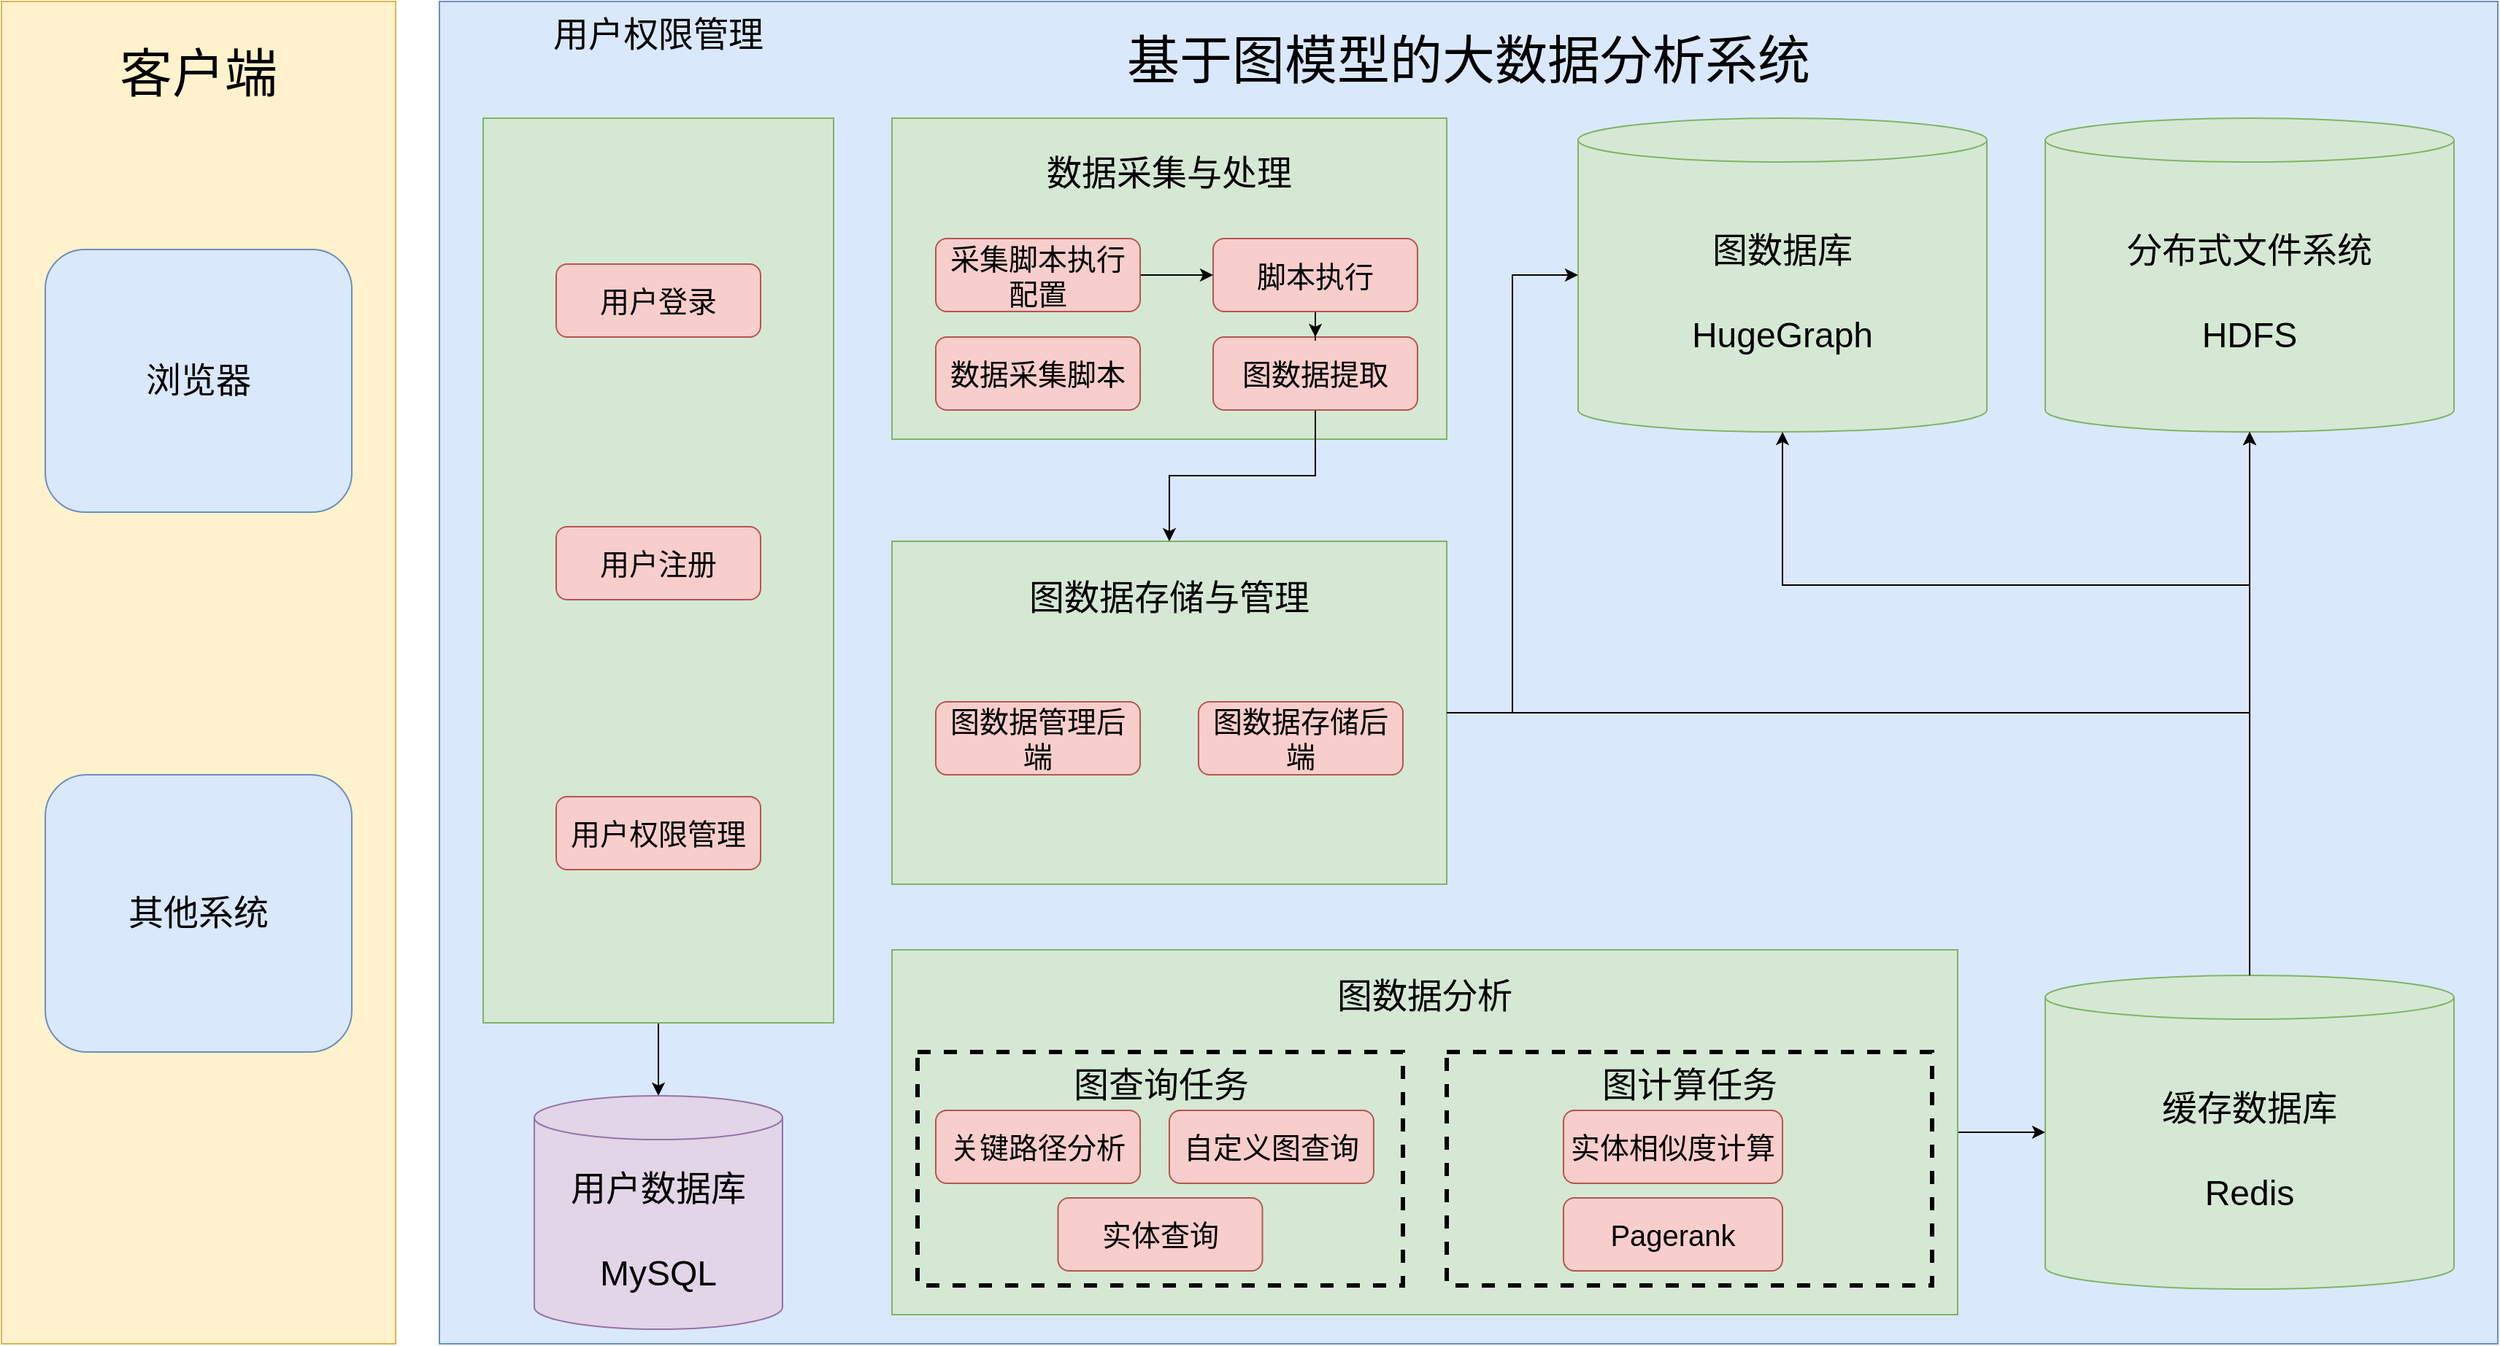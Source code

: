 <mxfile version="22.0.8" type="github">
  <diagram name="第 1 页" id="vgD5ARSbaM8UixqlWzuH">
    <mxGraphModel dx="1820" dy="954" grid="1" gridSize="10" guides="1" tooltips="1" connect="1" arrows="1" fold="1" page="1" pageScale="1" pageWidth="827" pageHeight="1169" math="0" shadow="0">
      <root>
        <mxCell id="0" />
        <mxCell id="1" parent="0" />
        <mxCell id="M6g0nOuOq8iYQuEYcsVi-57" value="&lt;font face=&quot;宋体&quot; style=&quot;font-size: 36px;&quot;&gt;客户端&lt;br&gt;&lt;br&gt;&lt;br&gt;&lt;br&gt;&lt;br&gt;&lt;br&gt;&lt;br&gt;&lt;br&gt;&lt;br&gt;&lt;br&gt;&lt;br&gt;&lt;br&gt;&lt;br&gt;&lt;br&gt;&lt;br&gt;&lt;br&gt;&lt;br&gt;&lt;br&gt;&lt;br&gt;&lt;br&gt;&lt;/font&gt;" style="rounded=0;whiteSpace=wrap;html=1;fillColor=#fff2cc;strokeColor=#d6b656;" parent="1" vertex="1">
          <mxGeometry x="70" y="40" width="270" height="920" as="geometry" />
        </mxCell>
        <mxCell id="M6g0nOuOq8iYQuEYcsVi-1" value="&lt;font style=&quot;font-size: 36px;&quot;&gt;&lt;span style=&quot;font-family: 宋体;&quot;&gt;基于图模型的大数据分析系统&lt;br&gt;&lt;br&gt;&lt;br&gt;&lt;br&gt;&lt;br&gt;&lt;br&gt;&lt;br&gt;&lt;br&gt;&lt;br&gt;&lt;br&gt;&lt;br&gt;&lt;br&gt;&lt;br&gt;&lt;br&gt;&lt;br&gt;&lt;br&gt;&lt;br&gt;&lt;br&gt;&lt;br&gt;&lt;br&gt;&lt;/span&gt;&lt;/font&gt;" style="rounded=0;whiteSpace=wrap;html=1;fillColor=#dae8fc;strokeColor=#6c8ebf;arcSize=15;" parent="1" vertex="1">
          <mxGeometry x="370" y="40" width="1410" height="920" as="geometry" />
        </mxCell>
        <mxCell id="M6g0nOuOq8iYQuEYcsVi-2" value="&lt;font style=&quot;&quot;&gt;&lt;font style=&quot;font-size: 24px;&quot;&gt;数据采集与处理&lt;br&gt;&lt;br&gt;&lt;br&gt;&lt;br&gt;&lt;br&gt;&lt;/font&gt;&lt;br&gt;&lt;br&gt;&lt;/font&gt;" style="rounded=0;whiteSpace=wrap;html=1;fillColor=#d5e8d4;strokeColor=#82b366;" parent="1" vertex="1">
          <mxGeometry x="680" y="120" width="380" height="220" as="geometry" />
        </mxCell>
        <mxCell id="M6g0nOuOq8iYQuEYcsVi-4" value="&lt;font style=&quot;font-size: 20px;&quot;&gt;数据采集脚本&lt;/font&gt;" style="rounded=1;whiteSpace=wrap;html=1;fillColor=#f8cecc;strokeColor=#b85450;fontSize=20;" parent="1" vertex="1">
          <mxGeometry x="710" y="270" width="140" height="50" as="geometry" />
        </mxCell>
        <mxCell id="wzEsED6XXDUzTcLeU7hq-4" style="edgeStyle=orthogonalEdgeStyle;rounded=0;orthogonalLoop=1;jettySize=auto;html=1;exitX=1;exitY=0.5;exitDx=0;exitDy=0;" edge="1" parent="1" source="M6g0nOuOq8iYQuEYcsVi-6" target="M6g0nOuOq8iYQuEYcsVi-108">
          <mxGeometry relative="1" as="geometry" />
        </mxCell>
        <mxCell id="M6g0nOuOq8iYQuEYcsVi-6" value="&lt;font style=&quot;&quot;&gt;&lt;font style=&quot;font-size: 24px;&quot;&gt;图数据分析&lt;br&gt;&lt;br&gt;&lt;br&gt;&lt;br&gt;&lt;br&gt;&lt;br&gt;&lt;br&gt;&lt;/font&gt;&lt;br&gt;&lt;/font&gt;" style="rounded=0;whiteSpace=wrap;html=1;fillColor=#d5e8d4;strokeColor=#82b366;" parent="1" vertex="1">
          <mxGeometry x="680" y="690" width="730" height="250" as="geometry" />
        </mxCell>
        <mxCell id="M6g0nOuOq8iYQuEYcsVi-10" value="&lt;font style=&quot;&quot;&gt;&lt;font style=&quot;font-size: 24px;&quot;&gt;图数据存储与管理&lt;br&gt;&lt;/font&gt;&lt;br&gt;&lt;br&gt;&lt;br&gt;&lt;br&gt;&lt;br&gt;&lt;br&gt;&lt;br&gt;&lt;br&gt;&lt;br&gt;&lt;br&gt;&lt;br&gt;&lt;/font&gt;" style="rounded=0;whiteSpace=wrap;html=1;fillColor=#d5e8d4;strokeColor=#82b366;" parent="1" vertex="1">
          <mxGeometry x="680" y="410" width="380" height="235" as="geometry" />
        </mxCell>
        <mxCell id="wzEsED6XXDUzTcLeU7hq-7" style="edgeStyle=orthogonalEdgeStyle;rounded=0;orthogonalLoop=1;jettySize=auto;html=1;exitX=0.5;exitY=1;exitDx=0;exitDy=0;entryX=0.5;entryY=0;entryDx=0;entryDy=0;" edge="1" parent="1" source="M6g0nOuOq8iYQuEYcsVi-12" target="M6g0nOuOq8iYQuEYcsVi-10">
          <mxGeometry relative="1" as="geometry" />
        </mxCell>
        <mxCell id="M6g0nOuOq8iYQuEYcsVi-12" value="图数据提取" style="rounded=1;whiteSpace=wrap;html=1;fillColor=#f8cecc;strokeColor=#b85450;fontSize=20;" parent="1" vertex="1">
          <mxGeometry x="900" y="270" width="140" height="50" as="geometry" />
        </mxCell>
        <mxCell id="M6g0nOuOq8iYQuEYcsVi-20" value="&lt;font style=&quot;font-size: 20px;&quot;&gt;实体查询&lt;/font&gt;" style="rounded=1;whiteSpace=wrap;html=1;fillColor=#f8cecc;strokeColor=#b85450;fontSize=20;" parent="1" vertex="1">
          <mxGeometry x="720" y="800" width="140" height="50" as="geometry" />
        </mxCell>
        <mxCell id="M6g0nOuOq8iYQuEYcsVi-25" value="&lt;font style=&quot;font-size: 20px;&quot;&gt;图数据管理后端&lt;/font&gt;" style="rounded=1;whiteSpace=wrap;html=1;fillColor=#f8cecc;strokeColor=#b85450;fontSize=20;" parent="1" vertex="1">
          <mxGeometry x="710" y="520" width="140" height="50" as="geometry" />
        </mxCell>
        <mxCell id="M6g0nOuOq8iYQuEYcsVi-54" value="" style="edgeStyle=orthogonalEdgeStyle;rounded=0;orthogonalLoop=1;jettySize=auto;html=1;" parent="1" source="M6g0nOuOq8iYQuEYcsVi-43" target="M6g0nOuOq8iYQuEYcsVi-53" edge="1">
          <mxGeometry relative="1" as="geometry" />
        </mxCell>
        <mxCell id="M6g0nOuOq8iYQuEYcsVi-43" value="&lt;font style=&quot;font-size: 20px;&quot;&gt;采集脚本执行配置&lt;/font&gt;" style="rounded=1;whiteSpace=wrap;html=1;fillColor=#f8cecc;strokeColor=#b85450;fontSize=20;" parent="1" vertex="1">
          <mxGeometry x="710" y="202.5" width="140" height="50" as="geometry" />
        </mxCell>
        <mxCell id="M6g0nOuOq8iYQuEYcsVi-45" value="&lt;font style=&quot;font-size: 24px;&quot;&gt;浏览器&lt;br&gt;&lt;/font&gt;" style="rounded=1;whiteSpace=wrap;html=1;fillColor=#dae8fc;strokeColor=#6c8ebf;" parent="1" vertex="1">
          <mxGeometry x="100" y="210" width="210" height="180" as="geometry" />
        </mxCell>
        <mxCell id="M6g0nOuOq8iYQuEYcsVi-47" value="&lt;font style=&quot;font-size: 24px;&quot;&gt;其他系统&lt;br&gt;&lt;/font&gt;" style="rounded=1;whiteSpace=wrap;html=1;fillColor=#dae8fc;strokeColor=#6c8ebf;" parent="1" vertex="1">
          <mxGeometry x="100" y="570" width="210" height="190" as="geometry" />
        </mxCell>
        <mxCell id="M6g0nOuOq8iYQuEYcsVi-55" value="" style="edgeStyle=orthogonalEdgeStyle;rounded=0;orthogonalLoop=1;jettySize=auto;html=1;" parent="1" source="M6g0nOuOq8iYQuEYcsVi-53" target="M6g0nOuOq8iYQuEYcsVi-12" edge="1">
          <mxGeometry relative="1" as="geometry" />
        </mxCell>
        <mxCell id="M6g0nOuOq8iYQuEYcsVi-53" value="脚本执行" style="rounded=1;whiteSpace=wrap;html=1;fillColor=#f8cecc;strokeColor=#b85450;fontSize=20;" parent="1" vertex="1">
          <mxGeometry x="900" y="202.5" width="140" height="50" as="geometry" />
        </mxCell>
        <mxCell id="M6g0nOuOq8iYQuEYcsVi-28" value="&lt;font style=&quot;font-size: 20px;&quot;&gt;图数据存储后端&lt;/font&gt;" style="rounded=1;whiteSpace=wrap;html=1;fillColor=#f8cecc;strokeColor=#b85450;fontSize=20;" parent="1" vertex="1">
          <mxGeometry x="890" y="520" width="140" height="50" as="geometry" />
        </mxCell>
        <mxCell id="M6g0nOuOq8iYQuEYcsVi-75" value="&lt;font style=&quot;font-size: 24px;&quot;&gt;图查询任务&lt;br&gt;&lt;br&gt;&lt;br&gt;&lt;br&gt;&lt;br&gt;&lt;/font&gt;" style="rounded=0;whiteSpace=wrap;html=1;dashed=1;strokeWidth=3;glass=0;fillColor=#d5e8d4;strokeColor=#000000;" parent="1" vertex="1">
          <mxGeometry x="697.5" y="760" width="332.5" height="160" as="geometry" />
        </mxCell>
        <mxCell id="M6g0nOuOq8iYQuEYcsVi-73" value="关键路径分析" style="rounded=1;whiteSpace=wrap;html=1;fillColor=#f8cecc;strokeColor=#b85450;fontSize=20;" parent="1" vertex="1">
          <mxGeometry x="710" y="800" width="140" height="50" as="geometry" />
        </mxCell>
        <mxCell id="M6g0nOuOq8iYQuEYcsVi-76" value="&lt;font style=&quot;font-size: 20px;&quot;&gt;自定义图查询&lt;/font&gt;" style="rounded=1;whiteSpace=wrap;html=1;fillColor=#f8cecc;strokeColor=#b85450;fontSize=20;" parent="1" vertex="1">
          <mxGeometry x="870" y="800" width="140" height="50" as="geometry" />
        </mxCell>
        <mxCell id="M6g0nOuOq8iYQuEYcsVi-77" value="&lt;font style=&quot;font-size: 20px;&quot;&gt;实体查询&lt;/font&gt;" style="rounded=1;whiteSpace=wrap;html=1;fillColor=#f8cecc;strokeColor=#b85450;fontSize=20;" parent="1" vertex="1">
          <mxGeometry x="793.75" y="860" width="140" height="50" as="geometry" />
        </mxCell>
        <mxCell id="M6g0nOuOq8iYQuEYcsVi-89" value="&lt;font style=&quot;font-size: 24px;&quot;&gt;图计算任务&lt;br&gt;&lt;br&gt;&lt;br&gt;&lt;br&gt;&lt;br&gt;&lt;/font&gt;" style="rounded=0;whiteSpace=wrap;html=1;dashed=1;strokeWidth=3;glass=0;fillColor=#d5e8d4;strokeColor=#000000;" parent="1" vertex="1">
          <mxGeometry x="1060" y="760" width="332.5" height="160" as="geometry" />
        </mxCell>
        <mxCell id="M6g0nOuOq8iYQuEYcsVi-84" value="&lt;font style=&quot;font-size: 20px;&quot;&gt;Pagerank&lt;/font&gt;" style="rounded=1;whiteSpace=wrap;html=1;fillColor=#f8cecc;strokeColor=#b85450;fontSize=20;" parent="1" vertex="1">
          <mxGeometry x="1140" y="860" width="150" height="50" as="geometry" />
        </mxCell>
        <mxCell id="M6g0nOuOq8iYQuEYcsVi-85" value="实体相似度计算" style="rounded=1;whiteSpace=wrap;html=1;fillColor=#f8cecc;strokeColor=#b85450;fontSize=20;" parent="1" vertex="1">
          <mxGeometry x="1140" y="800" width="150" height="50" as="geometry" />
        </mxCell>
        <mxCell id="M6g0nOuOq8iYQuEYcsVi-123" style="edgeStyle=orthogonalEdgeStyle;rounded=0;orthogonalLoop=1;jettySize=auto;html=1;exitX=0.5;exitY=1;exitDx=0;exitDy=0;" parent="1" source="M6g0nOuOq8iYQuEYcsVi-101" target="M6g0nOuOq8iYQuEYcsVi-112" edge="1">
          <mxGeometry relative="1" as="geometry" />
        </mxCell>
        <mxCell id="M6g0nOuOq8iYQuEYcsVi-101" value="&lt;font style=&quot;&quot;&gt;&lt;font style=&quot;font-size: 24px;&quot;&gt;用户权限管理&lt;br&gt;&lt;br&gt;&lt;br&gt;&lt;br&gt;&lt;br&gt;&lt;br&gt;&lt;br&gt;&lt;br&gt;&lt;br&gt;&lt;br&gt;&lt;br&gt;&lt;br&gt;&lt;br&gt;&lt;br&gt;&lt;br&gt;&lt;br&gt;&lt;br&gt;&lt;br&gt;&lt;br&gt;&lt;br&gt;&lt;br&gt;&lt;br&gt;&lt;br&gt;&lt;br&gt;&lt;br&gt;&lt;br&gt;&lt;/font&gt;&lt;br&gt;&lt;/font&gt;" style="rounded=0;whiteSpace=wrap;html=1;fillColor=#d5e8d4;strokeColor=#82b366;" parent="1" vertex="1">
          <mxGeometry x="400" y="120" width="240" height="620" as="geometry" />
        </mxCell>
        <mxCell id="M6g0nOuOq8iYQuEYcsVi-104" value="用户登录" style="rounded=1;whiteSpace=wrap;html=1;fillColor=#f8cecc;strokeColor=#b85450;fontSize=20;" parent="1" vertex="1">
          <mxGeometry x="450" y="220" width="140" height="50" as="geometry" />
        </mxCell>
        <mxCell id="M6g0nOuOq8iYQuEYcsVi-105" value="用户注册" style="rounded=1;whiteSpace=wrap;html=1;fillColor=#f8cecc;strokeColor=#b85450;fontSize=20;" parent="1" vertex="1">
          <mxGeometry x="450" y="400" width="140" height="50" as="geometry" />
        </mxCell>
        <mxCell id="M6g0nOuOq8iYQuEYcsVi-107" value="&lt;font style=&quot;border-color: var(--border-color); font-size: 24px;&quot;&gt;图数据库&lt;br style=&quot;border-color: var(--border-color);&quot;&gt;&lt;br style=&quot;border-color: var(--border-color);&quot;&gt;&lt;/font&gt;&lt;font style=&quot;border-color: var(--border-color); font-size: 24px;&quot;&gt;HugeGraph&lt;/font&gt;" style="shape=cylinder3;whiteSpace=wrap;html=1;boundedLbl=1;backgroundOutline=1;size=15;fillColor=#d5e8d4;strokeColor=#82b366;" parent="1" vertex="1">
          <mxGeometry x="1150" y="120" width="280" height="215" as="geometry" />
        </mxCell>
        <mxCell id="M6g0nOuOq8iYQuEYcsVi-111" style="edgeStyle=orthogonalEdgeStyle;rounded=0;orthogonalLoop=1;jettySize=auto;html=1;exitX=0.5;exitY=0;exitDx=0;exitDy=0;exitPerimeter=0;entryX=0.5;entryY=1;entryDx=0;entryDy=0;entryPerimeter=0;" parent="1" source="M6g0nOuOq8iYQuEYcsVi-108" target="M6g0nOuOq8iYQuEYcsVi-107" edge="1">
          <mxGeometry relative="1" as="geometry">
            <Array as="points">
              <mxPoint x="1610" y="440" />
              <mxPoint x="1290" y="440" />
            </Array>
          </mxGeometry>
        </mxCell>
        <mxCell id="M6g0nOuOq8iYQuEYcsVi-108" value="&lt;font style=&quot;border-color: var(--border-color); font-size: 24px;&quot;&gt;缓存数据库&lt;br style=&quot;border-color: var(--border-color);&quot;&gt;&lt;br style=&quot;border-color: var(--border-color);&quot;&gt;&lt;/font&gt;&lt;font style=&quot;border-color: var(--border-color); font-size: 24px;&quot;&gt;Redis&lt;/font&gt;" style="shape=cylinder3;whiteSpace=wrap;html=1;boundedLbl=1;backgroundOutline=1;size=15;fillColor=#d5e8d4;strokeColor=#82b366;" parent="1" vertex="1">
          <mxGeometry x="1470" y="707.5" width="280" height="215" as="geometry" />
        </mxCell>
        <mxCell id="M6g0nOuOq8iYQuEYcsVi-112" value="&lt;span style=&quot;font-size: 24px;&quot;&gt;用户数据库&lt;br&gt;&lt;/span&gt;&lt;font style=&quot;font-size: 24px;&quot;&gt;&lt;br&gt;MySQL&lt;/font&gt;" style="shape=cylinder3;whiteSpace=wrap;html=1;boundedLbl=1;backgroundOutline=1;size=15;fillColor=#e1d5e7;strokeColor=#9673a6;" parent="1" vertex="1">
          <mxGeometry x="435" y="790" width="170" height="160" as="geometry" />
        </mxCell>
        <mxCell id="M6g0nOuOq8iYQuEYcsVi-121" value="用户权限管理" style="rounded=1;whiteSpace=wrap;html=1;fillColor=#f8cecc;strokeColor=#b85450;fontSize=20;" parent="1" vertex="1">
          <mxGeometry x="450" y="585" width="140" height="50" as="geometry" />
        </mxCell>
        <mxCell id="wzEsED6XXDUzTcLeU7hq-1" value="&lt;font style=&quot;border-color: var(--border-color); font-size: 24px;&quot;&gt;分布式文件系统&lt;br style=&quot;border-color: var(--border-color);&quot;&gt;&lt;br style=&quot;border-color: var(--border-color);&quot;&gt;&lt;/font&gt;&lt;font style=&quot;border-color: var(--border-color); font-size: 24px;&quot;&gt;HDFS&lt;/font&gt;" style="shape=cylinder3;whiteSpace=wrap;html=1;boundedLbl=1;backgroundOutline=1;size=15;fillColor=#d5e8d4;strokeColor=#82b366;" vertex="1" parent="1">
          <mxGeometry x="1470" y="120" width="280" height="215" as="geometry" />
        </mxCell>
        <mxCell id="wzEsED6XXDUzTcLeU7hq-3" style="edgeStyle=orthogonalEdgeStyle;rounded=0;orthogonalLoop=1;jettySize=auto;html=1;exitX=1;exitY=0.5;exitDx=0;exitDy=0;entryX=0;entryY=0.5;entryDx=0;entryDy=0;entryPerimeter=0;" edge="1" parent="1" source="M6g0nOuOq8iYQuEYcsVi-10" target="M6g0nOuOq8iYQuEYcsVi-107">
          <mxGeometry relative="1" as="geometry" />
        </mxCell>
        <mxCell id="wzEsED6XXDUzTcLeU7hq-5" style="edgeStyle=orthogonalEdgeStyle;rounded=0;orthogonalLoop=1;jettySize=auto;html=1;exitX=0.5;exitY=0;exitDx=0;exitDy=0;exitPerimeter=0;entryX=0.5;entryY=1;entryDx=0;entryDy=0;entryPerimeter=0;" edge="1" parent="1" source="M6g0nOuOq8iYQuEYcsVi-108" target="wzEsED6XXDUzTcLeU7hq-1">
          <mxGeometry relative="1" as="geometry" />
        </mxCell>
        <mxCell id="wzEsED6XXDUzTcLeU7hq-6" style="edgeStyle=orthogonalEdgeStyle;rounded=0;orthogonalLoop=1;jettySize=auto;html=1;exitX=1;exitY=0.5;exitDx=0;exitDy=0;entryX=0.5;entryY=1;entryDx=0;entryDy=0;entryPerimeter=0;" edge="1" parent="1" source="M6g0nOuOq8iYQuEYcsVi-10" target="wzEsED6XXDUzTcLeU7hq-1">
          <mxGeometry relative="1" as="geometry" />
        </mxCell>
      </root>
    </mxGraphModel>
  </diagram>
</mxfile>
